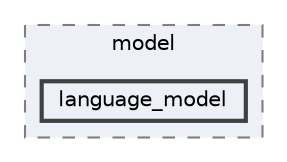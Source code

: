 digraph "llava/model/language_model"
{
 // LATEX_PDF_SIZE
  bgcolor="transparent";
  edge [fontname=Helvetica,fontsize=10,labelfontname=Helvetica,labelfontsize=10];
  node [fontname=Helvetica,fontsize=10,shape=box,height=0.2,width=0.4];
  compound=true
  subgraph clusterdir_fe8c0edf59d6787db17a5fb893aa11d8 {
    graph [ bgcolor="#edf0f7", pencolor="grey50", label="model", fontname=Helvetica,fontsize=10 style="filled,dashed", URL="dir_fe8c0edf59d6787db17a5fb893aa11d8.html",tooltip=""]
  dir_f154afa9004ad1183ae894bff19b7a81 [label="language_model", fillcolor="#edf0f7", color="grey25", style="filled,bold", URL="dir_f154afa9004ad1183ae894bff19b7a81.html",tooltip=""];
  }
}
